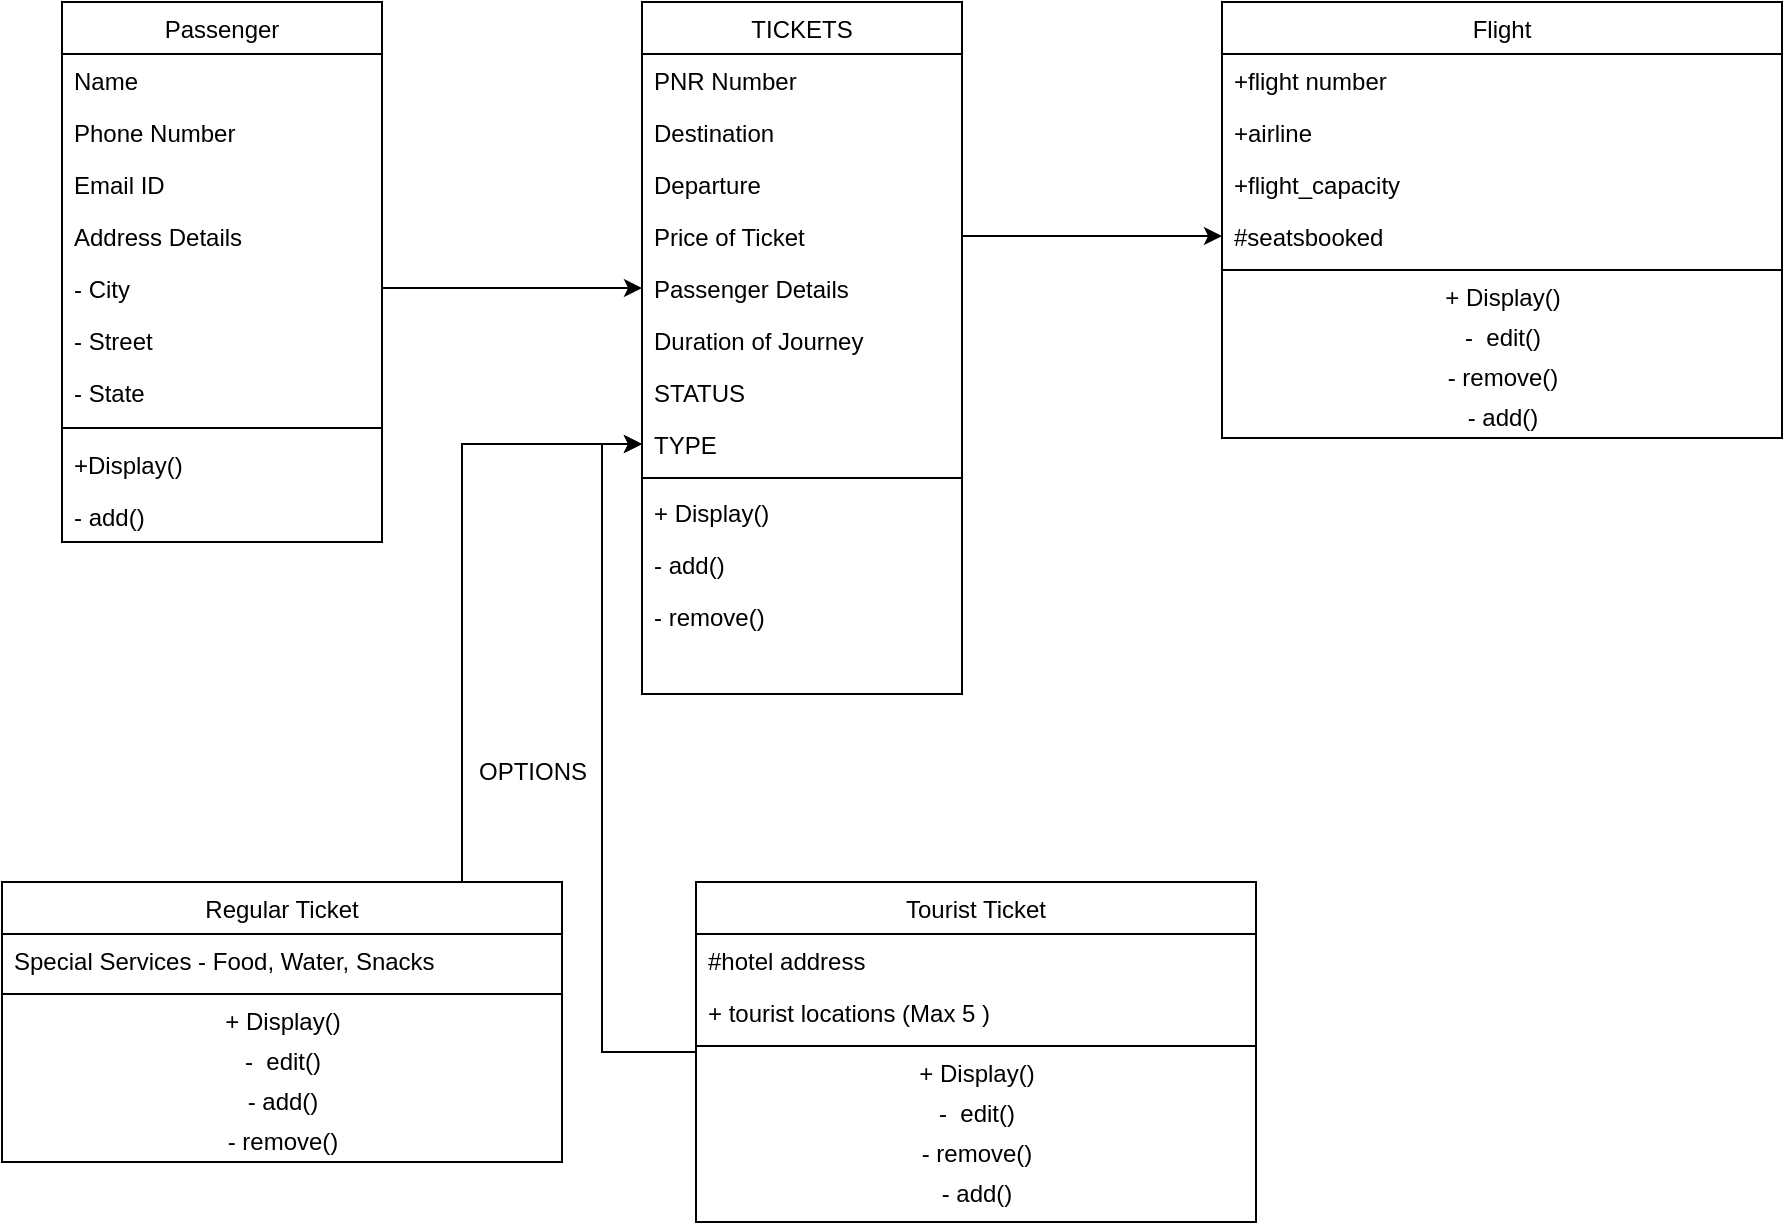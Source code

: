 <mxfile version="15.7.4" type="device"><diagram id="C5RBs43oDa-KdzZeNtuy" name="Page-1"><mxGraphModel dx="1483" dy="770" grid="1" gridSize="10" guides="1" tooltips="1" connect="1" arrows="1" fold="1" page="1" pageScale="1" pageWidth="827" pageHeight="1169" math="0" shadow="0"><root><mxCell id="WIyWlLk6GJQsqaUBKTNV-0"/><mxCell id="WIyWlLk6GJQsqaUBKTNV-1" parent="WIyWlLk6GJQsqaUBKTNV-0"/><mxCell id="zkfFHV4jXpPFQw0GAbJ--6" value="Passenger" style="swimlane;fontStyle=0;align=center;verticalAlign=top;childLayout=stackLayout;horizontal=1;startSize=26;horizontalStack=0;resizeParent=1;resizeLast=0;collapsible=1;marginBottom=0;rounded=0;shadow=0;strokeWidth=1;" parent="WIyWlLk6GJQsqaUBKTNV-1" vertex="1"><mxGeometry x="230" y="320" width="160" height="270" as="geometry"><mxRectangle x="130" y="380" width="160" height="26" as="alternateBounds"/></mxGeometry></mxCell><mxCell id="zkfFHV4jXpPFQw0GAbJ--7" value="Name" style="text;align=left;verticalAlign=top;spacingLeft=4;spacingRight=4;overflow=hidden;rotatable=0;points=[[0,0.5],[1,0.5]];portConstraint=eastwest;" parent="zkfFHV4jXpPFQw0GAbJ--6" vertex="1"><mxGeometry y="26" width="160" height="26" as="geometry"/></mxCell><mxCell id="zkfFHV4jXpPFQw0GAbJ--8" value="Phone Number" style="text;align=left;verticalAlign=top;spacingLeft=4;spacingRight=4;overflow=hidden;rotatable=0;points=[[0,0.5],[1,0.5]];portConstraint=eastwest;rounded=0;shadow=0;html=0;" parent="zkfFHV4jXpPFQw0GAbJ--6" vertex="1"><mxGeometry y="52" width="160" height="26" as="geometry"/></mxCell><mxCell id="MMLUdRkRqGlaVzlUP6QR-0" value="Email ID" style="text;align=left;verticalAlign=top;spacingLeft=4;spacingRight=4;overflow=hidden;rotatable=0;points=[[0,0.5],[1,0.5]];portConstraint=eastwest;rounded=0;shadow=0;html=0;" vertex="1" parent="zkfFHV4jXpPFQw0GAbJ--6"><mxGeometry y="78" width="160" height="26" as="geometry"/></mxCell><mxCell id="zkfFHV4jXpPFQw0GAbJ--11" value="Address Details&#10;" style="text;align=left;verticalAlign=top;spacingLeft=4;spacingRight=4;overflow=hidden;rotatable=0;points=[[0,0.5],[1,0.5]];portConstraint=eastwest;" parent="zkfFHV4jXpPFQw0GAbJ--6" vertex="1"><mxGeometry y="104" width="160" height="26" as="geometry"/></mxCell><mxCell id="MMLUdRkRqGlaVzlUP6QR-40" value="- City" style="text;align=left;verticalAlign=top;spacingLeft=4;spacingRight=4;overflow=hidden;rotatable=0;points=[[0,0.5],[1,0.5]];portConstraint=eastwest;" vertex="1" parent="zkfFHV4jXpPFQw0GAbJ--6"><mxGeometry y="130" width="160" height="26" as="geometry"/></mxCell><mxCell id="MMLUdRkRqGlaVzlUP6QR-41" value="- Street&#10;" style="text;align=left;verticalAlign=top;spacingLeft=4;spacingRight=4;overflow=hidden;rotatable=0;points=[[0,0.5],[1,0.5]];portConstraint=eastwest;" vertex="1" parent="zkfFHV4jXpPFQw0GAbJ--6"><mxGeometry y="156" width="160" height="26" as="geometry"/></mxCell><mxCell id="MMLUdRkRqGlaVzlUP6QR-42" value="- State" style="text;align=left;verticalAlign=top;spacingLeft=4;spacingRight=4;overflow=hidden;rotatable=0;points=[[0,0.5],[1,0.5]];portConstraint=eastwest;" vertex="1" parent="zkfFHV4jXpPFQw0GAbJ--6"><mxGeometry y="182" width="160" height="26" as="geometry"/></mxCell><mxCell id="zkfFHV4jXpPFQw0GAbJ--9" value="" style="line;html=1;strokeWidth=1;align=left;verticalAlign=middle;spacingTop=-1;spacingLeft=3;spacingRight=3;rotatable=0;labelPosition=right;points=[];portConstraint=eastwest;" parent="zkfFHV4jXpPFQw0GAbJ--6" vertex="1"><mxGeometry y="208" width="160" height="10" as="geometry"/></mxCell><mxCell id="MMLUdRkRqGlaVzlUP6QR-35" value="+Display()" style="text;align=left;verticalAlign=top;spacingLeft=4;spacingRight=4;overflow=hidden;rotatable=0;points=[[0,0.5],[1,0.5]];portConstraint=eastwest;" vertex="1" parent="zkfFHV4jXpPFQw0GAbJ--6"><mxGeometry y="218" width="160" height="26" as="geometry"/></mxCell><mxCell id="MMLUdRkRqGlaVzlUP6QR-43" value="- add()" style="text;align=left;verticalAlign=top;spacingLeft=4;spacingRight=4;overflow=hidden;rotatable=0;points=[[0,0.5],[1,0.5]];portConstraint=eastwest;" vertex="1" parent="zkfFHV4jXpPFQw0GAbJ--6"><mxGeometry y="244" width="160" height="26" as="geometry"/></mxCell><mxCell id="zkfFHV4jXpPFQw0GAbJ--13" value="TICKETS" style="swimlane;fontStyle=0;align=center;verticalAlign=top;childLayout=stackLayout;horizontal=1;startSize=26;horizontalStack=0;resizeParent=1;resizeLast=0;collapsible=1;marginBottom=0;rounded=0;shadow=0;strokeWidth=1;" parent="WIyWlLk6GJQsqaUBKTNV-1" vertex="1"><mxGeometry x="520" y="320" width="160" height="346" as="geometry"><mxRectangle x="340" y="380" width="170" height="26" as="alternateBounds"/></mxGeometry></mxCell><mxCell id="zkfFHV4jXpPFQw0GAbJ--14" value="PNR Number" style="text;align=left;verticalAlign=top;spacingLeft=4;spacingRight=4;overflow=hidden;rotatable=0;points=[[0,0.5],[1,0.5]];portConstraint=eastwest;" parent="zkfFHV4jXpPFQw0GAbJ--13" vertex="1"><mxGeometry y="26" width="160" height="26" as="geometry"/></mxCell><mxCell id="MMLUdRkRqGlaVzlUP6QR-4" value="Destination" style="text;align=left;verticalAlign=top;spacingLeft=4;spacingRight=4;overflow=hidden;rotatable=0;points=[[0,0.5],[1,0.5]];portConstraint=eastwest;" vertex="1" parent="zkfFHV4jXpPFQw0GAbJ--13"><mxGeometry y="52" width="160" height="26" as="geometry"/></mxCell><mxCell id="MMLUdRkRqGlaVzlUP6QR-5" value="Departure" style="text;align=left;verticalAlign=top;spacingLeft=4;spacingRight=4;overflow=hidden;rotatable=0;points=[[0,0.5],[1,0.5]];portConstraint=eastwest;" vertex="1" parent="zkfFHV4jXpPFQw0GAbJ--13"><mxGeometry y="78" width="160" height="26" as="geometry"/></mxCell><mxCell id="MMLUdRkRqGlaVzlUP6QR-34" value="Price of Ticket" style="text;align=left;verticalAlign=top;spacingLeft=4;spacingRight=4;overflow=hidden;rotatable=0;points=[[0,0.5],[1,0.5]];portConstraint=eastwest;" vertex="1" parent="zkfFHV4jXpPFQw0GAbJ--13"><mxGeometry y="104" width="160" height="26" as="geometry"/></mxCell><mxCell id="MMLUdRkRqGlaVzlUP6QR-44" value="Passenger Details" style="text;align=left;verticalAlign=top;spacingLeft=4;spacingRight=4;overflow=hidden;rotatable=0;points=[[0,0.5],[1,0.5]];portConstraint=eastwest;" vertex="1" parent="zkfFHV4jXpPFQw0GAbJ--13"><mxGeometry y="130" width="160" height="26" as="geometry"/></mxCell><mxCell id="MMLUdRkRqGlaVzlUP6QR-48" value="Duration of Journey" style="text;align=left;verticalAlign=top;spacingLeft=4;spacingRight=4;overflow=hidden;rotatable=0;points=[[0,0.5],[1,0.5]];portConstraint=eastwest;" vertex="1" parent="zkfFHV4jXpPFQw0GAbJ--13"><mxGeometry y="156" width="160" height="26" as="geometry"/></mxCell><mxCell id="MMLUdRkRqGlaVzlUP6QR-6" value="STATUS" style="text;align=left;verticalAlign=top;spacingLeft=4;spacingRight=4;overflow=hidden;rotatable=0;points=[[0,0.5],[1,0.5]];portConstraint=eastwest;" vertex="1" parent="zkfFHV4jXpPFQw0GAbJ--13"><mxGeometry y="182" width="160" height="26" as="geometry"/></mxCell><mxCell id="MMLUdRkRqGlaVzlUP6QR-7" value="TYPE" style="text;align=left;verticalAlign=top;spacingLeft=4;spacingRight=4;overflow=hidden;rotatable=0;points=[[0,0.5],[1,0.5]];portConstraint=eastwest;" vertex="1" parent="zkfFHV4jXpPFQw0GAbJ--13"><mxGeometry y="208" width="160" height="26" as="geometry"/></mxCell><mxCell id="zkfFHV4jXpPFQw0GAbJ--15" value="" style="line;html=1;strokeWidth=1;align=left;verticalAlign=middle;spacingTop=-1;spacingLeft=3;spacingRight=3;rotatable=0;labelPosition=right;points=[];portConstraint=eastwest;" parent="zkfFHV4jXpPFQw0GAbJ--13" vertex="1"><mxGeometry y="234" width="160" height="8" as="geometry"/></mxCell><mxCell id="MMLUdRkRqGlaVzlUP6QR-49" value="+ Display()" style="text;align=left;verticalAlign=top;spacingLeft=4;spacingRight=4;overflow=hidden;rotatable=0;points=[[0,0.5],[1,0.5]];portConstraint=eastwest;" vertex="1" parent="zkfFHV4jXpPFQw0GAbJ--13"><mxGeometry y="242" width="160" height="26" as="geometry"/></mxCell><mxCell id="MMLUdRkRqGlaVzlUP6QR-50" value="- add()" style="text;align=left;verticalAlign=top;spacingLeft=4;spacingRight=4;overflow=hidden;rotatable=0;points=[[0,0.5],[1,0.5]];portConstraint=eastwest;" vertex="1" parent="zkfFHV4jXpPFQw0GAbJ--13"><mxGeometry y="268" width="160" height="26" as="geometry"/></mxCell><mxCell id="MMLUdRkRqGlaVzlUP6QR-51" value="- remove()" style="text;align=left;verticalAlign=top;spacingLeft=4;spacingRight=4;overflow=hidden;rotatable=0;points=[[0,0.5],[1,0.5]];portConstraint=eastwest;" vertex="1" parent="zkfFHV4jXpPFQw0GAbJ--13"><mxGeometry y="294" width="160" height="26" as="geometry"/></mxCell><mxCell id="MMLUdRkRqGlaVzlUP6QR-57" style="edgeStyle=orthogonalEdgeStyle;rounded=0;orthogonalLoop=1;jettySize=auto;html=1;entryX=0;entryY=0.5;entryDx=0;entryDy=0;" edge="1" parent="WIyWlLk6GJQsqaUBKTNV-1" source="MMLUdRkRqGlaVzlUP6QR-1" target="MMLUdRkRqGlaVzlUP6QR-7"><mxGeometry relative="1" as="geometry"><Array as="points"><mxPoint x="430" y="541"/></Array></mxGeometry></mxCell><mxCell id="MMLUdRkRqGlaVzlUP6QR-1" value="Regular Ticket" style="swimlane;fontStyle=0;align=center;verticalAlign=top;childLayout=stackLayout;horizontal=1;startSize=26;horizontalStack=0;resizeParent=1;resizeLast=0;collapsible=1;marginBottom=0;rounded=0;shadow=0;strokeWidth=1;" vertex="1" parent="WIyWlLk6GJQsqaUBKTNV-1"><mxGeometry x="200" y="760" width="280" height="140" as="geometry"><mxRectangle x="340" y="380" width="170" height="26" as="alternateBounds"/></mxGeometry></mxCell><mxCell id="MMLUdRkRqGlaVzlUP6QR-2" value="Special Services - Food, Water, Snacks&#10;" style="text;align=left;verticalAlign=top;spacingLeft=4;spacingRight=4;overflow=hidden;rotatable=0;points=[[0,0.5],[1,0.5]];portConstraint=eastwest;" vertex="1" parent="MMLUdRkRqGlaVzlUP6QR-1"><mxGeometry y="26" width="280" height="26" as="geometry"/></mxCell><mxCell id="MMLUdRkRqGlaVzlUP6QR-3" value="" style="line;html=1;strokeWidth=1;align=left;verticalAlign=middle;spacingTop=-1;spacingLeft=3;spacingRight=3;rotatable=0;labelPosition=right;points=[];portConstraint=eastwest;" vertex="1" parent="MMLUdRkRqGlaVzlUP6QR-1"><mxGeometry y="52" width="280" height="8" as="geometry"/></mxCell><mxCell id="MMLUdRkRqGlaVzlUP6QR-20" value="+ Display()&lt;br&gt;" style="text;html=1;align=center;verticalAlign=middle;resizable=0;points=[];autosize=1;strokeColor=none;fillColor=none;" vertex="1" parent="MMLUdRkRqGlaVzlUP6QR-1"><mxGeometry y="60" width="280" height="20" as="geometry"/></mxCell><mxCell id="MMLUdRkRqGlaVzlUP6QR-21" value="-&amp;nbsp; edit()" style="text;html=1;align=center;verticalAlign=middle;resizable=0;points=[];autosize=1;strokeColor=none;fillColor=none;" vertex="1" parent="MMLUdRkRqGlaVzlUP6QR-1"><mxGeometry y="80" width="280" height="20" as="geometry"/></mxCell><mxCell id="MMLUdRkRqGlaVzlUP6QR-23" value="- add()" style="text;html=1;align=center;verticalAlign=middle;resizable=0;points=[];autosize=1;strokeColor=none;fillColor=none;" vertex="1" parent="MMLUdRkRqGlaVzlUP6QR-1"><mxGeometry y="100" width="280" height="20" as="geometry"/></mxCell><mxCell id="MMLUdRkRqGlaVzlUP6QR-22" value="- remove()&lt;br&gt;" style="text;html=1;align=center;verticalAlign=middle;resizable=0;points=[];autosize=1;strokeColor=none;fillColor=none;" vertex="1" parent="MMLUdRkRqGlaVzlUP6QR-1"><mxGeometry y="120" width="280" height="20" as="geometry"/></mxCell><mxCell id="MMLUdRkRqGlaVzlUP6QR-59" style="edgeStyle=orthogonalEdgeStyle;rounded=0;orthogonalLoop=1;jettySize=auto;html=1;entryX=0;entryY=0.5;entryDx=0;entryDy=0;" edge="1" parent="WIyWlLk6GJQsqaUBKTNV-1" source="MMLUdRkRqGlaVzlUP6QR-12" target="MMLUdRkRqGlaVzlUP6QR-7"><mxGeometry relative="1" as="geometry"><mxPoint x="500" y="540" as="targetPoint"/><Array as="points"><mxPoint x="500" y="845"/><mxPoint x="500" y="541"/></Array></mxGeometry></mxCell><mxCell id="MMLUdRkRqGlaVzlUP6QR-12" value="Tourist Ticket" style="swimlane;fontStyle=0;align=center;verticalAlign=top;childLayout=stackLayout;horizontal=1;startSize=26;horizontalStack=0;resizeParent=1;resizeLast=0;collapsible=1;marginBottom=0;rounded=0;shadow=0;strokeWidth=1;" vertex="1" parent="WIyWlLk6GJQsqaUBKTNV-1"><mxGeometry x="547" y="760" width="280" height="170" as="geometry"><mxRectangle x="340" y="380" width="170" height="26" as="alternateBounds"/></mxGeometry></mxCell><mxCell id="MMLUdRkRqGlaVzlUP6QR-13" value="#hotel address&#10;" style="text;align=left;verticalAlign=top;spacingLeft=4;spacingRight=4;overflow=hidden;rotatable=0;points=[[0,0.5],[1,0.5]];portConstraint=eastwest;" vertex="1" parent="MMLUdRkRqGlaVzlUP6QR-12"><mxGeometry y="26" width="280" height="26" as="geometry"/></mxCell><mxCell id="MMLUdRkRqGlaVzlUP6QR-15" value="+ tourist locations (Max 5 )" style="text;align=left;verticalAlign=top;spacingLeft=4;spacingRight=4;overflow=hidden;rotatable=0;points=[[0,0.5],[1,0.5]];portConstraint=eastwest;" vertex="1" parent="MMLUdRkRqGlaVzlUP6QR-12"><mxGeometry y="52" width="280" height="26" as="geometry"/></mxCell><mxCell id="MMLUdRkRqGlaVzlUP6QR-14" value="" style="line;html=1;strokeWidth=1;align=left;verticalAlign=middle;spacingTop=-1;spacingLeft=3;spacingRight=3;rotatable=0;labelPosition=right;points=[];portConstraint=eastwest;" vertex="1" parent="MMLUdRkRqGlaVzlUP6QR-12"><mxGeometry y="78" width="280" height="8" as="geometry"/></mxCell><mxCell id="MMLUdRkRqGlaVzlUP6QR-17" value="+ Display()&lt;br&gt;" style="text;html=1;align=center;verticalAlign=middle;resizable=0;points=[];autosize=1;strokeColor=none;fillColor=none;" vertex="1" parent="MMLUdRkRqGlaVzlUP6QR-12"><mxGeometry y="86" width="280" height="20" as="geometry"/></mxCell><mxCell id="MMLUdRkRqGlaVzlUP6QR-16" value="-&amp;nbsp; edit()" style="text;html=1;align=center;verticalAlign=middle;resizable=0;points=[];autosize=1;strokeColor=none;fillColor=none;" vertex="1" parent="MMLUdRkRqGlaVzlUP6QR-12"><mxGeometry y="106" width="280" height="20" as="geometry"/></mxCell><mxCell id="MMLUdRkRqGlaVzlUP6QR-18" value="- remove()&lt;br&gt;" style="text;html=1;align=center;verticalAlign=middle;resizable=0;points=[];autosize=1;strokeColor=none;fillColor=none;" vertex="1" parent="MMLUdRkRqGlaVzlUP6QR-12"><mxGeometry y="126" width="280" height="20" as="geometry"/></mxCell><mxCell id="MMLUdRkRqGlaVzlUP6QR-19" value="- add()" style="text;html=1;align=center;verticalAlign=middle;resizable=0;points=[];autosize=1;strokeColor=none;fillColor=none;" vertex="1" parent="MMLUdRkRqGlaVzlUP6QR-12"><mxGeometry y="146" width="280" height="20" as="geometry"/></mxCell><mxCell id="MMLUdRkRqGlaVzlUP6QR-24" value="Flight" style="swimlane;fontStyle=0;align=center;verticalAlign=top;childLayout=stackLayout;horizontal=1;startSize=26;horizontalStack=0;resizeParent=1;resizeLast=0;collapsible=1;marginBottom=0;rounded=0;shadow=0;strokeWidth=1;" vertex="1" parent="WIyWlLk6GJQsqaUBKTNV-1"><mxGeometry x="810" y="320" width="280" height="218" as="geometry"><mxRectangle x="340" y="380" width="170" height="26" as="alternateBounds"/></mxGeometry></mxCell><mxCell id="MMLUdRkRqGlaVzlUP6QR-25" value="+flight number" style="text;align=left;verticalAlign=top;spacingLeft=4;spacingRight=4;overflow=hidden;rotatable=0;points=[[0,0.5],[1,0.5]];portConstraint=eastwest;" vertex="1" parent="MMLUdRkRqGlaVzlUP6QR-24"><mxGeometry y="26" width="280" height="26" as="geometry"/></mxCell><mxCell id="MMLUdRkRqGlaVzlUP6QR-26" value="+airline" style="text;align=left;verticalAlign=top;spacingLeft=4;spacingRight=4;overflow=hidden;rotatable=0;points=[[0,0.5],[1,0.5]];portConstraint=eastwest;" vertex="1" parent="MMLUdRkRqGlaVzlUP6QR-24"><mxGeometry y="52" width="280" height="26" as="geometry"/></mxCell><mxCell id="MMLUdRkRqGlaVzlUP6QR-32" value="+flight_capacity" style="text;align=left;verticalAlign=top;spacingLeft=4;spacingRight=4;overflow=hidden;rotatable=0;points=[[0,0.5],[1,0.5]];portConstraint=eastwest;" vertex="1" parent="MMLUdRkRqGlaVzlUP6QR-24"><mxGeometry y="78" width="280" height="26" as="geometry"/></mxCell><mxCell id="MMLUdRkRqGlaVzlUP6QR-33" value="#seatsbooked&#10;" style="text;align=left;verticalAlign=top;spacingLeft=4;spacingRight=4;overflow=hidden;rotatable=0;points=[[0,0.5],[1,0.5]];portConstraint=eastwest;" vertex="1" parent="MMLUdRkRqGlaVzlUP6QR-24"><mxGeometry y="104" width="280" height="26" as="geometry"/></mxCell><mxCell id="MMLUdRkRqGlaVzlUP6QR-27" value="" style="line;html=1;strokeWidth=1;align=left;verticalAlign=middle;spacingTop=-1;spacingLeft=3;spacingRight=3;rotatable=0;labelPosition=right;points=[];portConstraint=eastwest;" vertex="1" parent="MMLUdRkRqGlaVzlUP6QR-24"><mxGeometry y="130" width="280" height="8" as="geometry"/></mxCell><mxCell id="MMLUdRkRqGlaVzlUP6QR-28" value="+ Display()&lt;br&gt;" style="text;html=1;align=center;verticalAlign=middle;resizable=0;points=[];autosize=1;strokeColor=none;fillColor=none;" vertex="1" parent="MMLUdRkRqGlaVzlUP6QR-24"><mxGeometry y="138" width="280" height="20" as="geometry"/></mxCell><mxCell id="MMLUdRkRqGlaVzlUP6QR-29" value="-&amp;nbsp; edit()" style="text;html=1;align=center;verticalAlign=middle;resizable=0;points=[];autosize=1;strokeColor=none;fillColor=none;" vertex="1" parent="MMLUdRkRqGlaVzlUP6QR-24"><mxGeometry y="158" width="280" height="20" as="geometry"/></mxCell><mxCell id="MMLUdRkRqGlaVzlUP6QR-30" value="- remove()&lt;br&gt;" style="text;html=1;align=center;verticalAlign=middle;resizable=0;points=[];autosize=1;strokeColor=none;fillColor=none;" vertex="1" parent="MMLUdRkRqGlaVzlUP6QR-24"><mxGeometry y="178" width="280" height="20" as="geometry"/></mxCell><mxCell id="MMLUdRkRqGlaVzlUP6QR-31" value="- add()" style="text;html=1;align=center;verticalAlign=middle;resizable=0;points=[];autosize=1;strokeColor=none;fillColor=none;" vertex="1" parent="MMLUdRkRqGlaVzlUP6QR-24"><mxGeometry y="198" width="280" height="20" as="geometry"/></mxCell><mxCell id="MMLUdRkRqGlaVzlUP6QR-46" style="edgeStyle=orthogonalEdgeStyle;rounded=0;orthogonalLoop=1;jettySize=auto;html=1;" edge="1" parent="WIyWlLk6GJQsqaUBKTNV-1" source="MMLUdRkRqGlaVzlUP6QR-40" target="MMLUdRkRqGlaVzlUP6QR-44"><mxGeometry relative="1" as="geometry"/></mxCell><mxCell id="MMLUdRkRqGlaVzlUP6QR-62" value="OPTIONS" style="text;html=1;align=center;verticalAlign=middle;resizable=0;points=[];autosize=1;strokeColor=none;fillColor=none;" vertex="1" parent="WIyWlLk6GJQsqaUBKTNV-1"><mxGeometry x="430" y="695" width="70" height="20" as="geometry"/></mxCell><mxCell id="MMLUdRkRqGlaVzlUP6QR-64" style="edgeStyle=orthogonalEdgeStyle;rounded=0;orthogonalLoop=1;jettySize=auto;html=1;entryX=0;entryY=0.5;entryDx=0;entryDy=0;" edge="1" parent="WIyWlLk6GJQsqaUBKTNV-1" source="MMLUdRkRqGlaVzlUP6QR-34" target="MMLUdRkRqGlaVzlUP6QR-33"><mxGeometry relative="1" as="geometry"><Array as="points"><mxPoint x="780" y="437"/><mxPoint x="780" y="437"/></Array></mxGeometry></mxCell></root></mxGraphModel></diagram></mxfile>